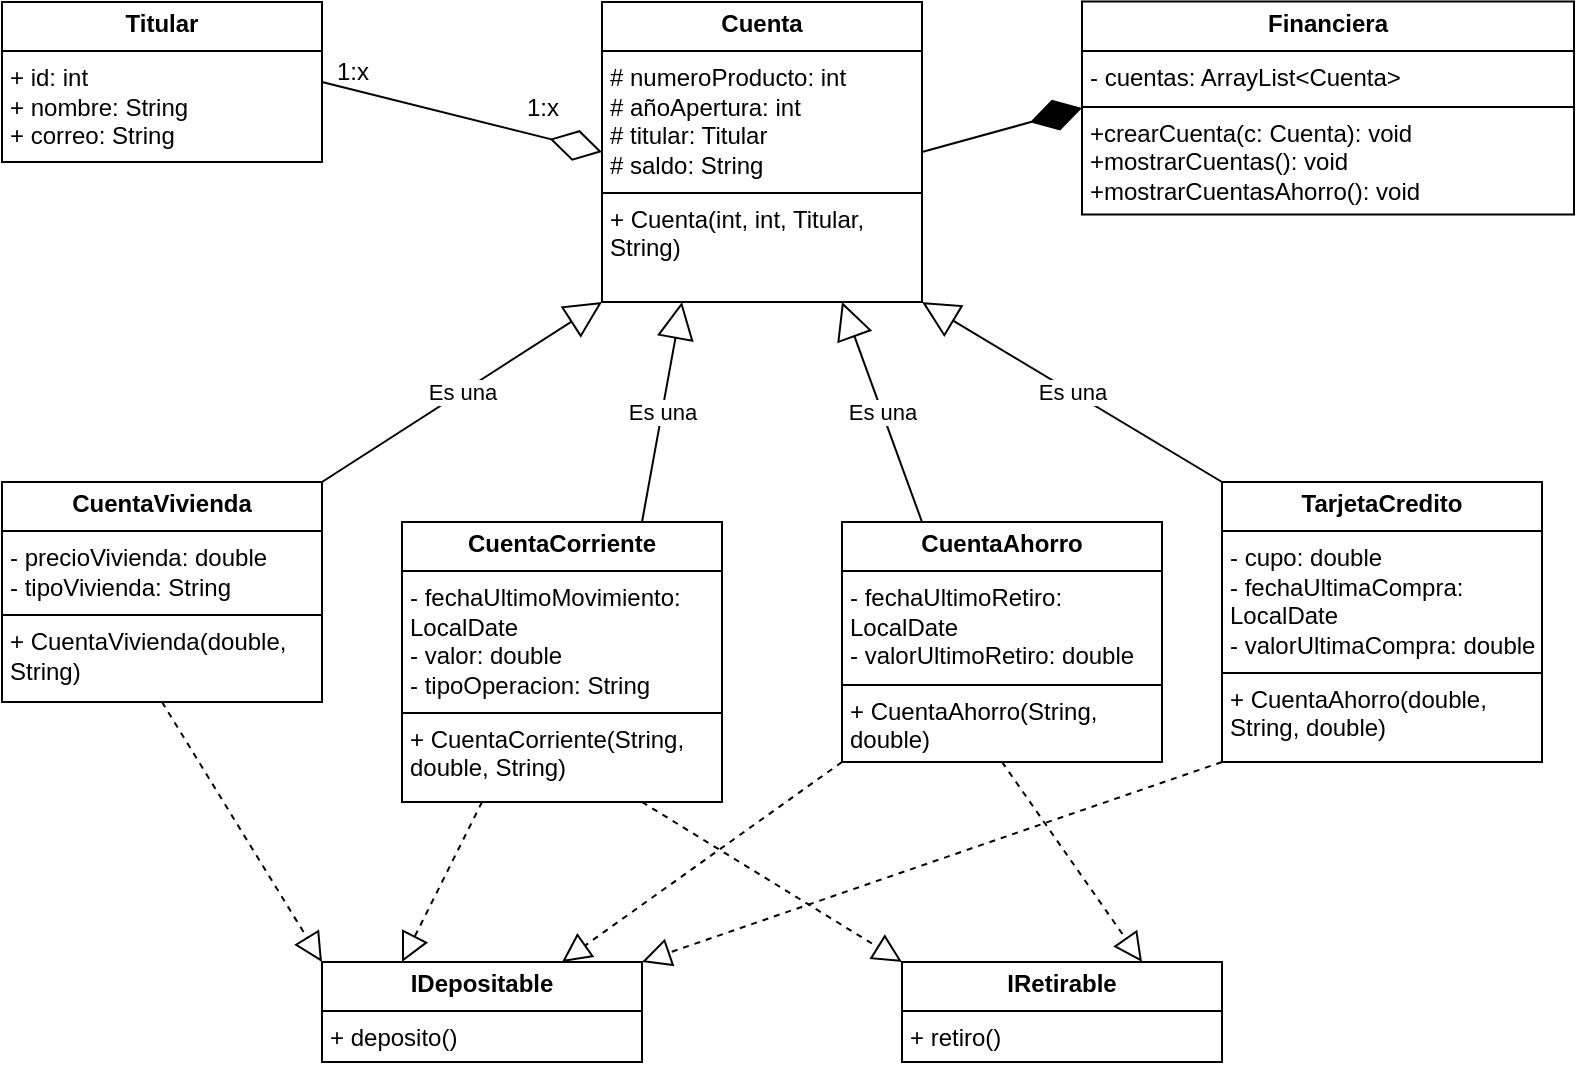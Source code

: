 <mxfile version="26.2.14">
  <diagram name="Página-1" id="6H7n7nfugrjIrMby0gXt">
    <mxGraphModel dx="1426" dy="725" grid="1" gridSize="10" guides="1" tooltips="1" connect="1" arrows="1" fold="1" page="1" pageScale="1" pageWidth="827" pageHeight="1169" math="0" shadow="0">
      <root>
        <mxCell id="0" />
        <mxCell id="1" parent="0" />
        <mxCell id="5zyshdqCEIOGWReOEP3U-1" value="&lt;p style=&quot;margin:0px;margin-top:4px;text-align:center;&quot;&gt;&lt;b&gt;Titular&lt;/b&gt;&lt;/p&gt;&lt;hr size=&quot;1&quot; style=&quot;border-style:solid;&quot;&gt;&lt;p style=&quot;margin:0px;margin-left:4px;&quot;&gt;+ id: int&lt;/p&gt;&lt;p style=&quot;margin:0px;margin-left:4px;&quot;&gt;+ nombre: String&lt;/p&gt;&lt;p style=&quot;margin:0px;margin-left:4px;&quot;&gt;+ correo: String&lt;/p&gt;&lt;p style=&quot;margin:0px;margin-left:4px;&quot;&gt;&lt;br&gt;&lt;/p&gt;" style="verticalAlign=top;align=left;overflow=fill;html=1;whiteSpace=wrap;" parent="1" vertex="1">
          <mxGeometry x="30" y="60" width="160" height="80" as="geometry" />
        </mxCell>
        <mxCell id="5zyshdqCEIOGWReOEP3U-3" value="&lt;p style=&quot;margin:0px;margin-top:4px;text-align:center;&quot;&gt;&lt;b&gt;CuentaVivienda&lt;/b&gt;&lt;/p&gt;&lt;hr size=&quot;1&quot; style=&quot;border-style:solid;&quot;&gt;&lt;p style=&quot;margin:0px;margin-left:4px;&quot;&gt;- precioVivienda: double&lt;/p&gt;&lt;p style=&quot;margin:0px;margin-left:4px;&quot;&gt;- tipoVivienda: String&lt;/p&gt;&lt;hr size=&quot;1&quot; style=&quot;border-style:solid;&quot;&gt;&lt;p style=&quot;margin:0px;margin-left:4px;&quot;&gt;+ CuentaVivienda(double, String)&lt;/p&gt;" style="verticalAlign=top;align=left;overflow=fill;html=1;whiteSpace=wrap;" parent="1" vertex="1">
          <mxGeometry x="30" y="300" width="160" height="110" as="geometry" />
        </mxCell>
        <mxCell id="5zyshdqCEIOGWReOEP3U-4" value="&lt;p style=&quot;margin:0px;margin-top:4px;text-align:center;&quot;&gt;&lt;b&gt;CuentaCorriente&lt;/b&gt;&lt;/p&gt;&lt;hr size=&quot;1&quot; style=&quot;border-style:solid;&quot;&gt;&lt;p style=&quot;margin:0px;margin-left:4px;&quot;&gt;- fechaUltimoMovimiento: LocalDate&lt;/p&gt;&lt;p style=&quot;margin:0px;margin-left:4px;&quot;&gt;- valor: double&lt;/p&gt;&lt;p style=&quot;margin:0px;margin-left:4px;&quot;&gt;- tipoOperacion: String&lt;/p&gt;&lt;hr size=&quot;1&quot; style=&quot;border-style:solid;&quot;&gt;&lt;p style=&quot;margin:0px;margin-left:4px;&quot;&gt;+ CuentaCorriente(String, double, String)&lt;/p&gt;" style="verticalAlign=top;align=left;overflow=fill;html=1;whiteSpace=wrap;" parent="1" vertex="1">
          <mxGeometry x="230" y="320" width="160" height="140" as="geometry" />
        </mxCell>
        <mxCell id="5zyshdqCEIOGWReOEP3U-5" value="&lt;p style=&quot;margin:0px;margin-top:4px;text-align:center;&quot;&gt;&lt;b&gt;CuentaAhorro&lt;/b&gt;&lt;/p&gt;&lt;hr size=&quot;1&quot; style=&quot;border-style:solid;&quot;&gt;&lt;p style=&quot;margin:0px;margin-left:4px;&quot;&gt;- fechaUltimoRetiro: LocalDate&lt;/p&gt;&lt;p style=&quot;margin:0px;margin-left:4px;&quot;&gt;- valorUltimoRetiro: double&lt;/p&gt;&lt;hr size=&quot;1&quot; style=&quot;border-style:solid;&quot;&gt;&lt;p style=&quot;margin:0px;margin-left:4px;&quot;&gt;+ CuentaAhorro(String, double)&lt;/p&gt;" style="verticalAlign=top;align=left;overflow=fill;html=1;whiteSpace=wrap;" parent="1" vertex="1">
          <mxGeometry x="450" y="320" width="160" height="120" as="geometry" />
        </mxCell>
        <mxCell id="5zyshdqCEIOGWReOEP3U-6" value="&lt;p style=&quot;margin:0px;margin-top:4px;text-align:center;&quot;&gt;&lt;b&gt;TarjetaCredito&lt;/b&gt;&lt;/p&gt;&lt;hr size=&quot;1&quot; style=&quot;border-style:solid;&quot;&gt;&lt;p style=&quot;margin:0px;margin-left:4px;&quot;&gt;- cupo: double&lt;/p&gt;&lt;p style=&quot;margin:0px;margin-left:4px;&quot;&gt;- fechaUltimaCompra: LocalDate&lt;/p&gt;&lt;p style=&quot;margin:0px;margin-left:4px;&quot;&gt;- valorUltimaCompra: double&lt;/p&gt;&lt;hr size=&quot;1&quot; style=&quot;border-style:solid;&quot;&gt;&lt;p style=&quot;margin:0px;margin-left:4px;&quot;&gt;+ CuentaAhorro(double, String, double)&lt;/p&gt;" style="verticalAlign=top;align=left;overflow=fill;html=1;whiteSpace=wrap;" parent="1" vertex="1">
          <mxGeometry x="640" y="300" width="160" height="140" as="geometry" />
        </mxCell>
        <mxCell id="5zyshdqCEIOGWReOEP3U-8" value="Es una" style="endArrow=block;endSize=16;endFill=0;html=1;rounded=0;exitX=0.25;exitY=0;exitDx=0;exitDy=0;entryX=0.75;entryY=1;entryDx=0;entryDy=0;" parent="1" source="5zyshdqCEIOGWReOEP3U-5" target="5zyshdqCEIOGWReOEP3U-15" edge="1">
          <mxGeometry width="160" relative="1" as="geometry">
            <mxPoint x="90" y="180" as="sourcePoint" />
            <mxPoint x="454" y="200" as="targetPoint" />
          </mxGeometry>
        </mxCell>
        <mxCell id="5zyshdqCEIOGWReOEP3U-9" value="Es una" style="endArrow=block;endSize=16;endFill=0;html=1;rounded=0;exitX=1;exitY=0;exitDx=0;exitDy=0;entryX=0;entryY=1;entryDx=0;entryDy=0;" parent="1" source="5zyshdqCEIOGWReOEP3U-3" target="5zyshdqCEIOGWReOEP3U-15" edge="1">
          <mxGeometry width="160" relative="1" as="geometry">
            <mxPoint x="148" y="235" as="sourcePoint" />
            <mxPoint x="334" y="200" as="targetPoint" />
          </mxGeometry>
        </mxCell>
        <mxCell id="5zyshdqCEIOGWReOEP3U-10" value="Es una" style="endArrow=block;endSize=16;endFill=0;html=1;rounded=0;exitX=0.75;exitY=0;exitDx=0;exitDy=0;entryX=0.25;entryY=1;entryDx=0;entryDy=0;" parent="1" source="5zyshdqCEIOGWReOEP3U-4" target="5zyshdqCEIOGWReOEP3U-15" edge="1">
          <mxGeometry width="160" relative="1" as="geometry">
            <mxPoint x="310" y="340" as="sourcePoint" />
            <mxPoint x="374" y="200" as="targetPoint" />
          </mxGeometry>
        </mxCell>
        <mxCell id="5zyshdqCEIOGWReOEP3U-11" value="Es una" style="endArrow=block;endSize=16;endFill=0;html=1;rounded=0;exitX=0;exitY=0;exitDx=0;exitDy=0;entryX=1;entryY=1;entryDx=0;entryDy=0;" parent="1" source="5zyshdqCEIOGWReOEP3U-6" target="5zyshdqCEIOGWReOEP3U-15" edge="1">
          <mxGeometry width="160" relative="1" as="geometry">
            <mxPoint x="130" y="190" as="sourcePoint" />
            <mxPoint x="494" y="200" as="targetPoint" />
          </mxGeometry>
        </mxCell>
        <mxCell id="5zyshdqCEIOGWReOEP3U-12" value="&lt;p style=&quot;margin:0px;margin-top:4px;text-align:center;&quot;&gt;&lt;b&gt;Financiera&lt;/b&gt;&lt;/p&gt;&lt;hr size=&quot;1&quot; style=&quot;border-style:solid;&quot;&gt;&lt;p style=&quot;margin:0px;margin-left:4px;&quot;&gt;&lt;span style=&quot;background-color: transparent;&quot;&gt;- cuentas: ArrayList&amp;lt;Cuenta&amp;gt;&lt;/span&gt;&lt;/p&gt;&lt;hr size=&quot;1&quot; style=&quot;border-style:solid;&quot;&gt;&lt;p style=&quot;margin:0px;margin-left:4px;&quot;&gt;+crearCuenta(c: Cuenta): void&lt;/p&gt;&lt;p style=&quot;margin:0px;margin-left:4px;&quot;&gt;&lt;span style=&quot;background-color: transparent; color: light-dark(rgb(0, 0, 0), rgb(255, 255, 255));&quot;&gt;+mostrarCuentas(): void&lt;/span&gt;&lt;/p&gt;&lt;p style=&quot;margin:0px;margin-left:4px;&quot;&gt;+mostrarCuentasAhorro(): void&lt;/p&gt;" style="verticalAlign=top;align=left;overflow=fill;html=1;whiteSpace=wrap;" parent="1" vertex="1">
          <mxGeometry x="570" y="59.75" width="246" height="106.5" as="geometry" />
        </mxCell>
        <mxCell id="5zyshdqCEIOGWReOEP3U-13" value="" style="endArrow=diamondThin;endFill=1;endSize=24;html=1;rounded=0;entryX=0;entryY=0.5;entryDx=0;entryDy=0;exitX=1;exitY=0.5;exitDx=0;exitDy=0;" parent="1" source="5zyshdqCEIOGWReOEP3U-15" target="5zyshdqCEIOGWReOEP3U-12" edge="1">
          <mxGeometry width="160" relative="1" as="geometry">
            <mxPoint x="490" y="125" as="sourcePoint" />
            <mxPoint x="500" y="380" as="targetPoint" />
          </mxGeometry>
        </mxCell>
        <mxCell id="5zyshdqCEIOGWReOEP3U-14" value="" style="endArrow=diamondThin;endFill=0;endSize=24;html=1;rounded=0;exitX=1;exitY=0.5;exitDx=0;exitDy=0;entryX=0;entryY=0.5;entryDx=0;entryDy=0;" parent="1" source="5zyshdqCEIOGWReOEP3U-1" target="5zyshdqCEIOGWReOEP3U-15" edge="1">
          <mxGeometry width="160" relative="1" as="geometry">
            <mxPoint x="221" y="70" as="sourcePoint" />
            <mxPoint x="334" y="135" as="targetPoint" />
          </mxGeometry>
        </mxCell>
        <mxCell id="5zyshdqCEIOGWReOEP3U-15" value="&lt;p style=&quot;margin:0px;margin-top:4px;text-align:center;&quot;&gt;&lt;b&gt;Cuenta&lt;/b&gt;&lt;/p&gt;&lt;hr size=&quot;1&quot; style=&quot;border-style:solid;&quot;&gt;&lt;p style=&quot;margin: 0px 0px 0px 4px;&quot;&gt;# numeroProducto: int&lt;/p&gt;&lt;p style=&quot;margin: 0px 0px 0px 4px;&quot;&gt;# añoApertura: int&lt;/p&gt;&lt;p style=&quot;margin: 0px 0px 0px 4px;&quot;&gt;# titular: Titular&lt;/p&gt;&lt;p style=&quot;margin: 0px 0px 0px 4px;&quot;&gt;# saldo: String&lt;/p&gt;&lt;hr size=&quot;1&quot; style=&quot;border-style:solid;&quot;&gt;&lt;p style=&quot;margin:0px;margin-left:4px;&quot;&gt;+ Cuenta(int, int, Titular, String)&lt;/p&gt;" style="verticalAlign=top;align=left;overflow=fill;html=1;whiteSpace=wrap;" parent="1" vertex="1">
          <mxGeometry x="330" y="60" width="160" height="150" as="geometry" />
        </mxCell>
        <mxCell id="DVshZgNk_-_Bzi2oCY8i-1" value="&lt;p style=&quot;margin:0px;margin-top:4px;text-align:center;&quot;&gt;&lt;b&gt;IDepositable&lt;/b&gt;&lt;/p&gt;&lt;hr size=&quot;1&quot; style=&quot;border-style:solid;&quot;&gt;&lt;p style=&quot;margin: 0px 0px 0px 4px;&quot;&gt;+ deposito()&lt;/p&gt;" style="verticalAlign=top;align=left;overflow=fill;html=1;whiteSpace=wrap;" parent="1" vertex="1">
          <mxGeometry x="190" y="540" width="160" height="50" as="geometry" />
        </mxCell>
        <mxCell id="DVshZgNk_-_Bzi2oCY8i-2" value="" style="endArrow=block;dashed=1;endFill=0;endSize=12;html=1;rounded=0;exitX=0.5;exitY=1;exitDx=0;exitDy=0;entryX=0;entryY=0;entryDx=0;entryDy=0;" parent="1" source="5zyshdqCEIOGWReOEP3U-3" target="DVshZgNk_-_Bzi2oCY8i-1" edge="1">
          <mxGeometry width="160" relative="1" as="geometry">
            <mxPoint x="220" y="510" as="sourcePoint" />
            <mxPoint x="380" y="510" as="targetPoint" />
          </mxGeometry>
        </mxCell>
        <mxCell id="DVshZgNk_-_Bzi2oCY8i-3" value="" style="endArrow=block;dashed=1;endFill=0;endSize=12;html=1;rounded=0;exitX=0;exitY=1;exitDx=0;exitDy=0;entryX=1;entryY=0;entryDx=0;entryDy=0;" parent="1" source="5zyshdqCEIOGWReOEP3U-6" target="DVshZgNk_-_Bzi2oCY8i-1" edge="1">
          <mxGeometry width="160" relative="1" as="geometry">
            <mxPoint x="600" y="480" as="sourcePoint" />
            <mxPoint x="470" y="580" as="targetPoint" />
          </mxGeometry>
        </mxCell>
        <mxCell id="DVshZgNk_-_Bzi2oCY8i-4" value="" style="endArrow=block;dashed=1;endFill=0;endSize=12;html=1;rounded=0;exitX=0;exitY=1;exitDx=0;exitDy=0;entryX=0.75;entryY=0;entryDx=0;entryDy=0;" parent="1" source="5zyshdqCEIOGWReOEP3U-5" target="DVshZgNk_-_Bzi2oCY8i-1" edge="1">
          <mxGeometry width="160" relative="1" as="geometry">
            <mxPoint x="430" y="480" as="sourcePoint" />
            <mxPoint x="550" y="610" as="targetPoint" />
          </mxGeometry>
        </mxCell>
        <mxCell id="DVshZgNk_-_Bzi2oCY8i-5" value="" style="endArrow=block;dashed=1;endFill=0;endSize=12;html=1;rounded=0;exitX=0.25;exitY=1;exitDx=0;exitDy=0;entryX=0.25;entryY=0;entryDx=0;entryDy=0;" parent="1" source="5zyshdqCEIOGWReOEP3U-4" target="DVshZgNk_-_Bzi2oCY8i-1" edge="1">
          <mxGeometry width="160" relative="1" as="geometry">
            <mxPoint x="330" y="470" as="sourcePoint" />
            <mxPoint x="430" y="590" as="targetPoint" />
          </mxGeometry>
        </mxCell>
        <mxCell id="DVshZgNk_-_Bzi2oCY8i-6" value="&lt;p style=&quot;margin:0px;margin-top:4px;text-align:center;&quot;&gt;&lt;b&gt;IRetirable&lt;/b&gt;&lt;/p&gt;&lt;hr size=&quot;1&quot; style=&quot;border-style:solid;&quot;&gt;&lt;p style=&quot;margin:0px;margin-left:4px;&quot;&gt;+ retiro()&lt;/p&gt;" style="verticalAlign=top;align=left;overflow=fill;html=1;whiteSpace=wrap;" parent="1" vertex="1">
          <mxGeometry x="480" y="540" width="160" height="50" as="geometry" />
        </mxCell>
        <mxCell id="DVshZgNk_-_Bzi2oCY8i-7" value="" style="endArrow=block;dashed=1;endFill=0;endSize=12;html=1;rounded=0;exitX=0.75;exitY=1;exitDx=0;exitDy=0;entryX=0;entryY=0;entryDx=0;entryDy=0;" parent="1" source="5zyshdqCEIOGWReOEP3U-4" target="DVshZgNk_-_Bzi2oCY8i-6" edge="1">
          <mxGeometry width="160" relative="1" as="geometry">
            <mxPoint x="650" y="440" as="sourcePoint" />
            <mxPoint x="400" y="550" as="targetPoint" />
          </mxGeometry>
        </mxCell>
        <mxCell id="DVshZgNk_-_Bzi2oCY8i-9" value="" style="endArrow=block;dashed=1;endFill=0;endSize=12;html=1;rounded=0;exitX=0.5;exitY=1;exitDx=0;exitDy=0;entryX=0.75;entryY=0;entryDx=0;entryDy=0;" parent="1" source="5zyshdqCEIOGWReOEP3U-5" target="DVshZgNk_-_Bzi2oCY8i-6" edge="1">
          <mxGeometry width="160" relative="1" as="geometry">
            <mxPoint x="780" y="500" as="sourcePoint" />
            <mxPoint x="530" y="610" as="targetPoint" />
          </mxGeometry>
        </mxCell>
        <mxCell id="ByKAh_ohqgjM2mHViWrK-1" value="1:x" style="text;html=1;align=center;verticalAlign=middle;resizable=0;points=[];autosize=1;strokeColor=none;fillColor=none;" parent="1" vertex="1">
          <mxGeometry x="185" y="80" width="40" height="30" as="geometry" />
        </mxCell>
        <mxCell id="ByKAh_ohqgjM2mHViWrK-2" value="1:x" style="text;html=1;align=center;verticalAlign=middle;resizable=0;points=[];autosize=1;strokeColor=none;fillColor=none;" parent="1" vertex="1">
          <mxGeometry x="280" y="98" width="40" height="30" as="geometry" />
        </mxCell>
      </root>
    </mxGraphModel>
  </diagram>
</mxfile>
